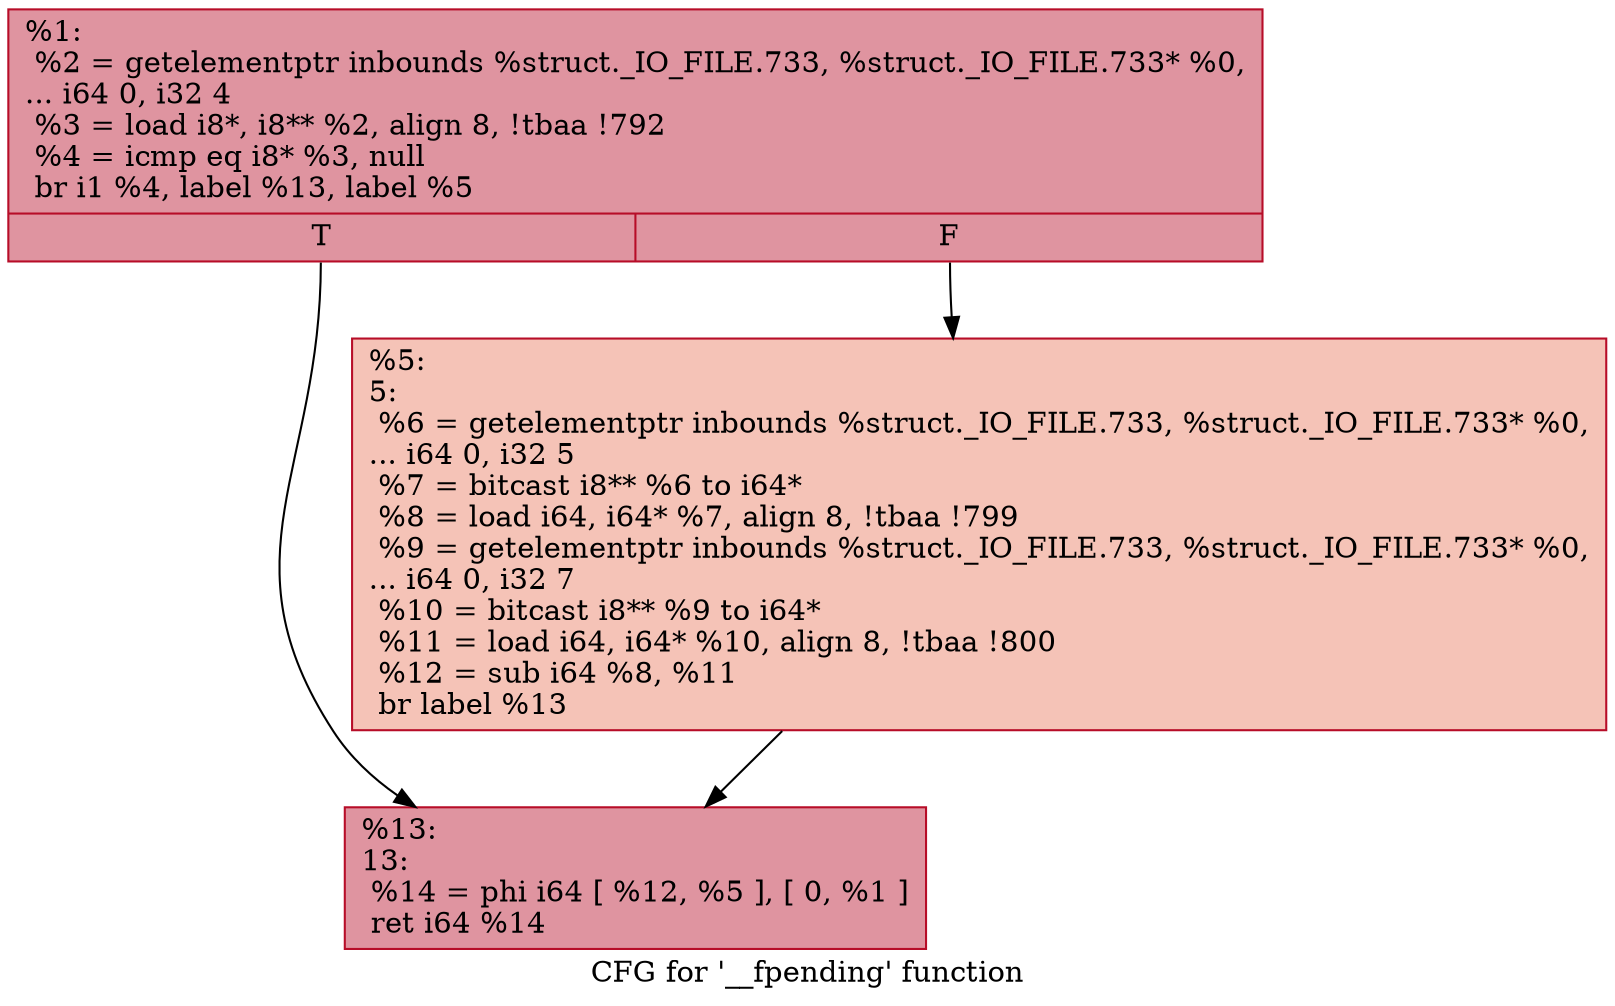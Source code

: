 digraph "CFG for '__fpending' function" {
	label="CFG for '__fpending' function";

	Node0x255c1c0 [shape=record,color="#b70d28ff", style=filled, fillcolor="#b70d2870",label="{%1:\l  %2 = getelementptr inbounds %struct._IO_FILE.733, %struct._IO_FILE.733* %0,\l... i64 0, i32 4\l  %3 = load i8*, i8** %2, align 8, !tbaa !792\l  %4 = icmp eq i8* %3, null\l  br i1 %4, label %13, label %5\l|{<s0>T|<s1>F}}"];
	Node0x255c1c0:s0 -> Node0x255c290;
	Node0x255c1c0:s1 -> Node0x255c240;
	Node0x255c240 [shape=record,color="#b70d28ff", style=filled, fillcolor="#e8765c70",label="{%5:\l5:                                                \l  %6 = getelementptr inbounds %struct._IO_FILE.733, %struct._IO_FILE.733* %0,\l... i64 0, i32 5\l  %7 = bitcast i8** %6 to i64*\l  %8 = load i64, i64* %7, align 8, !tbaa !799\l  %9 = getelementptr inbounds %struct._IO_FILE.733, %struct._IO_FILE.733* %0,\l... i64 0, i32 7\l  %10 = bitcast i8** %9 to i64*\l  %11 = load i64, i64* %10, align 8, !tbaa !800\l  %12 = sub i64 %8, %11\l  br label %13\l}"];
	Node0x255c240 -> Node0x255c290;
	Node0x255c290 [shape=record,color="#b70d28ff", style=filled, fillcolor="#b70d2870",label="{%13:\l13:                                               \l  %14 = phi i64 [ %12, %5 ], [ 0, %1 ]\l  ret i64 %14\l}"];
}

